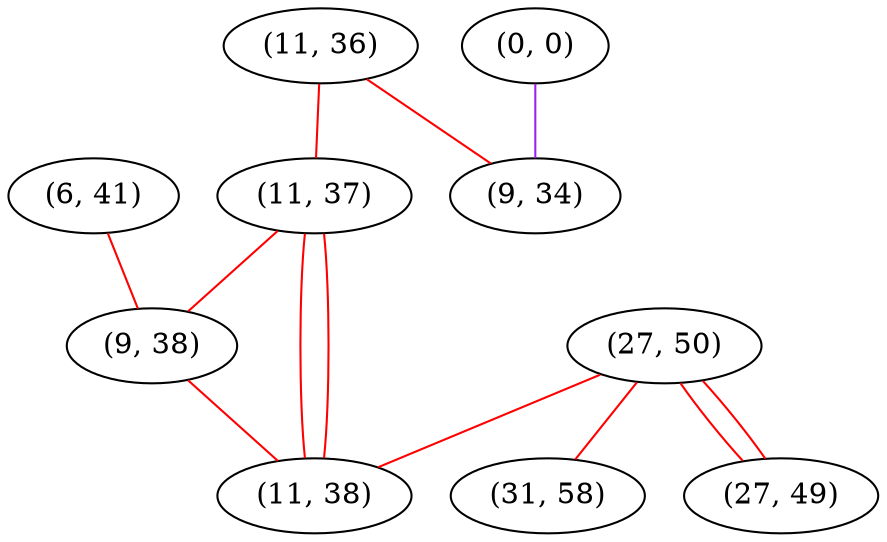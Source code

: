 graph "" {
"(6, 41)";
"(0, 0)";
"(11, 36)";
"(11, 37)";
"(9, 34)";
"(27, 50)";
"(31, 58)";
"(27, 49)";
"(9, 38)";
"(11, 38)";
"(6, 41)" -- "(9, 38)"  [color=red, key=0, weight=1];
"(0, 0)" -- "(9, 34)"  [color=purple, key=0, weight=4];
"(11, 36)" -- "(9, 34)"  [color=red, key=0, weight=1];
"(11, 36)" -- "(11, 37)"  [color=red, key=0, weight=1];
"(11, 37)" -- "(9, 38)"  [color=red, key=0, weight=1];
"(11, 37)" -- "(11, 38)"  [color=red, key=0, weight=1];
"(11, 37)" -- "(11, 38)"  [color=red, key=1, weight=1];
"(27, 50)" -- "(27, 49)"  [color=red, key=0, weight=1];
"(27, 50)" -- "(27, 49)"  [color=red, key=1, weight=1];
"(27, 50)" -- "(31, 58)"  [color=red, key=0, weight=1];
"(27, 50)" -- "(11, 38)"  [color=red, key=0, weight=1];
"(9, 38)" -- "(11, 38)"  [color=red, key=0, weight=1];
}
